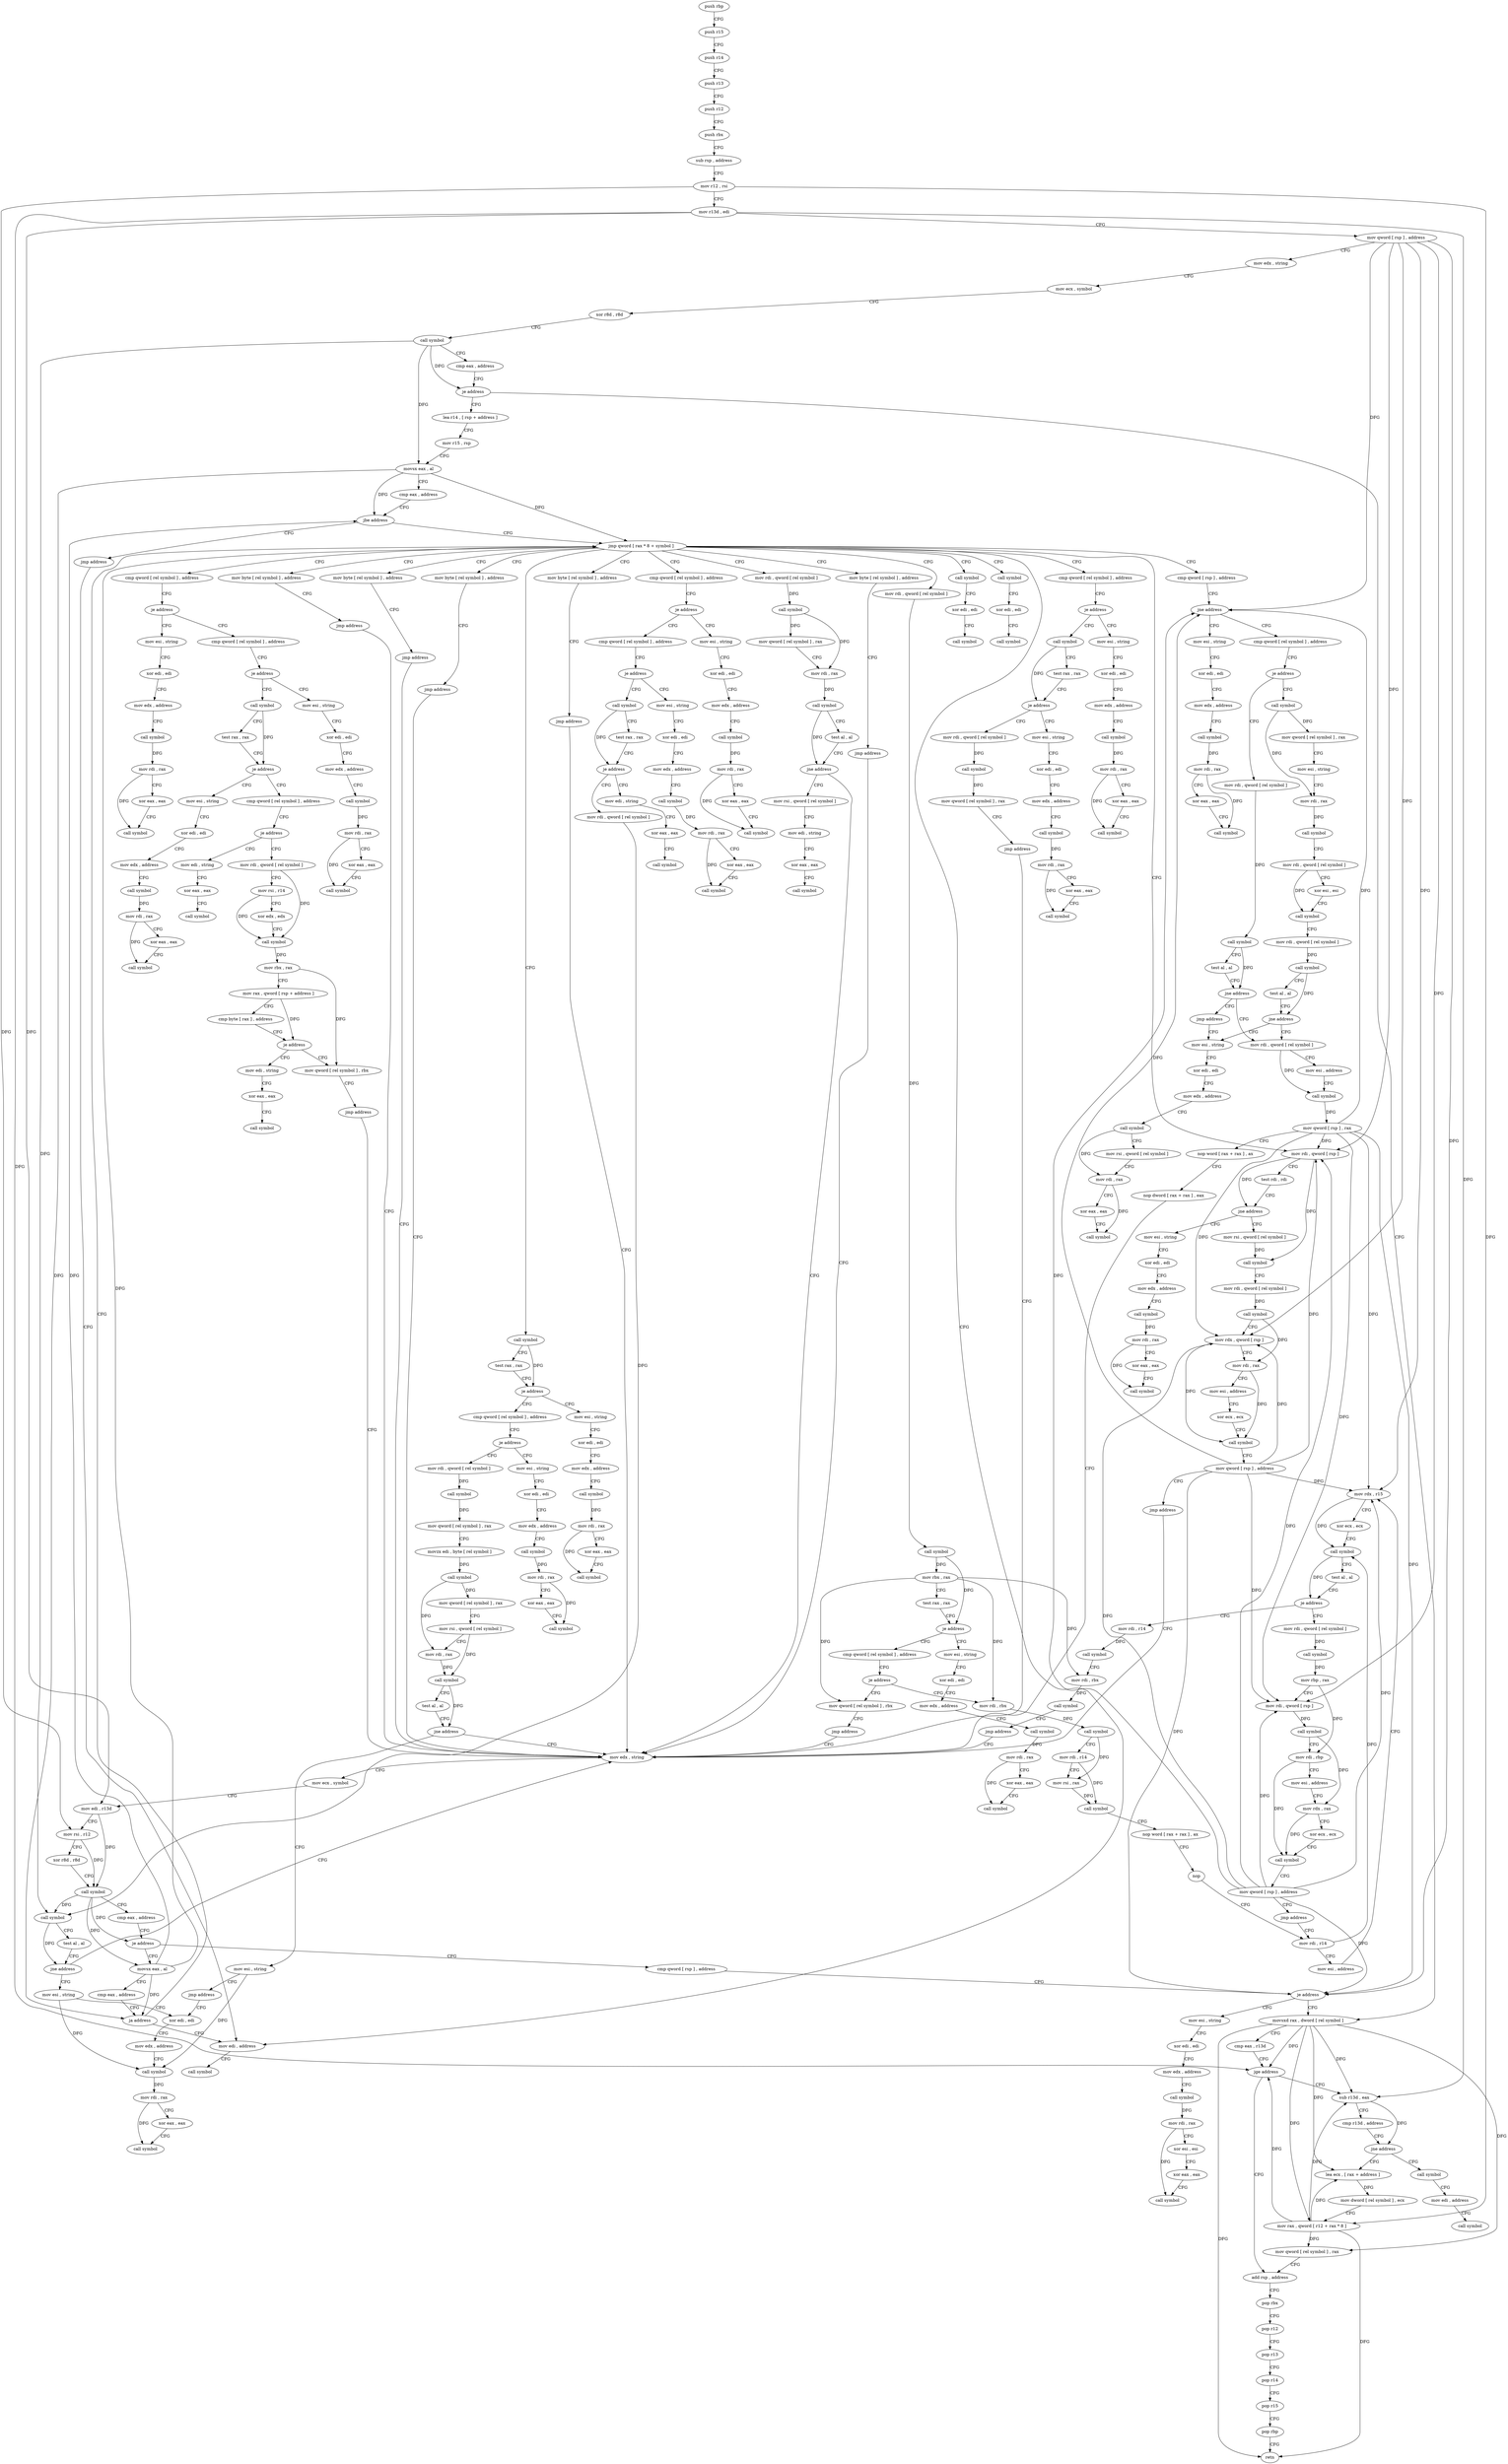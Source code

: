 digraph "func" {
"4215200" [label = "push rbp" ]
"4215201" [label = "push r15" ]
"4215203" [label = "push r14" ]
"4215205" [label = "push r13" ]
"4215207" [label = "push r12" ]
"4215209" [label = "push rbx" ]
"4215210" [label = "sub rsp , address" ]
"4215214" [label = "mov r12 , rsi" ]
"4215217" [label = "mov r13d , edi" ]
"4215220" [label = "mov qword [ rsp ] , address" ]
"4215228" [label = "mov edx , string" ]
"4215233" [label = "mov ecx , symbol" ]
"4215238" [label = "xor r8d , r8d" ]
"4215241" [label = "call symbol" ]
"4215246" [label = "cmp eax , address" ]
"4215249" [label = "je address" ]
"4216551" [label = "movsxd rax , dword [ rel symbol ]" ]
"4215255" [label = "lea r14 , [ rsp + address ]" ]
"4216558" [label = "cmp eax , r13d" ]
"4216561" [label = "jge address" ]
"4216592" [label = "add rsp , address" ]
"4216563" [label = "sub r13d , eax" ]
"4215260" [label = "mov r15 , rsp" ]
"4215263" [label = "movsx eax , al" ]
"4215266" [label = "cmp eax , address" ]
"4215269" [label = "jbe address" ]
"4215357" [label = "jmp qword [ rax * 8 + symbol ]" ]
"4215271" [label = "jmp address" ]
"4216596" [label = "pop rbx" ]
"4216597" [label = "pop r12" ]
"4216599" [label = "pop r13" ]
"4216601" [label = "pop r14" ]
"4216603" [label = "pop r15" ]
"4216605" [label = "pop rbp" ]
"4216606" [label = "retn" ]
"4216566" [label = "cmp r13d , address" ]
"4216570" [label = "jne address" ]
"4216678" [label = "call symbol" ]
"4216572" [label = "lea ecx , [ rax + address ]" ]
"4215364" [label = "mov rdi , qword [ rel symbol ]" ]
"4215416" [label = "cmp qword [ rsp ] , address" ]
"4215466" [label = "call symbol" ]
"4215608" [label = "cmp qword [ rel symbol ] , address" ]
"4215756" [label = "mov rdi , qword [ rel symbol ]" ]
"4215902" [label = "cmp qword [ rel symbol ] , address" ]
"4216000" [label = "mov byte [ rel symbol ] , address" ]
"4216012" [label = "cmp qword [ rel symbol ] , address" ]
"4216199" [label = "mov rdi , qword [ rsp ]" ]
"4216316" [label = "mov byte [ rel symbol ] , address" ]
"4216328" [label = "mov byte [ rel symbol ] , address" ]
"4216340" [label = "mov byte [ rel symbol ] , address" ]
"4216352" [label = "mov byte [ rel symbol ] , address" ]
"4216607" [label = "mov edi , address" ]
"4216617" [label = "call symbol" ]
"4216629" [label = "call symbol" ]
"4216683" [label = "mov edi , address" ]
"4216688" [label = "call symbol" ]
"4216575" [label = "mov dword [ rel symbol ] , ecx" ]
"4216581" [label = "mov rax , qword [ r12 + rax * 8 ]" ]
"4216585" [label = "mov qword [ rel symbol ] , rax" ]
"4215371" [label = "call symbol" ]
"4215376" [label = "mov qword [ rel symbol ] , rax" ]
"4215383" [label = "mov rdi , rax" ]
"4215386" [label = "call symbol" ]
"4215391" [label = "test al , al" ]
"4215393" [label = "jne address" ]
"4215312" [label = "mov edx , string" ]
"4215395" [label = "mov rsi , qword [ rel symbol ]" ]
"4215421" [label = "jne address" ]
"4216641" [label = "mov esi , string" ]
"4215427" [label = "cmp qword [ rel symbol ] , address" ]
"4215471" [label = "test rax , rax" ]
"4215474" [label = "je address" ]
"4215503" [label = "cmp qword [ rel symbol ] , address" ]
"4215476" [label = "mov esi , string" ]
"4215616" [label = "je address" ]
"4215645" [label = "cmp qword [ rel symbol ] , address" ]
"4215618" [label = "mov esi , string" ]
"4215763" [label = "call symbol" ]
"4215768" [label = "mov rbx , rax" ]
"4215771" [label = "test rax , rax" ]
"4215774" [label = "je address" ]
"4216462" [label = "mov esi , string" ]
"4215780" [label = "cmp qword [ rel symbol ] , address" ]
"4215910" [label = "je address" ]
"4215939" [label = "call symbol" ]
"4215912" [label = "mov esi , string" ]
"4216007" [label = "jmp address" ]
"4216020" [label = "je address" ]
"4216049" [label = "cmp qword [ rel symbol ] , address" ]
"4216022" [label = "mov esi , string" ]
"4216203" [label = "test rdi , rdi" ]
"4216206" [label = "jne address" ]
"4216239" [label = "mov rsi , qword [ rel symbol ]" ]
"4216208" [label = "mov esi , string" ]
"4216323" [label = "jmp address" ]
"4216335" [label = "jmp address" ]
"4216347" [label = "jmp address" ]
"4216359" [label = "jmp address" ]
"4216612" [label = "call symbol" ]
"4216622" [label = "xor edi , edi" ]
"4216624" [label = "call symbol" ]
"4216634" [label = "xor edi , edi" ]
"4216636" [label = "call symbol" ]
"4215317" [label = "mov ecx , symbol" ]
"4215322" [label = "mov edi , r13d" ]
"4215325" [label = "mov rsi , r12" ]
"4215328" [label = "xor r8d , r8d" ]
"4215331" [label = "call symbol" ]
"4215336" [label = "cmp eax , address" ]
"4215339" [label = "je address" ]
"4216515" [label = "cmp qword [ rsp ] , address" ]
"4215345" [label = "movsx eax , al" ]
"4215402" [label = "mov edi , string" ]
"4215407" [label = "xor eax , eax" ]
"4215409" [label = "call symbol" ]
"4216646" [label = "xor edi , edi" ]
"4216648" [label = "mov edx , address" ]
"4216653" [label = "call symbol" ]
"4216658" [label = "mov rdi , rax" ]
"4216661" [label = "xor eax , eax" ]
"4216663" [label = "call symbol" ]
"4215435" [label = "je address" ]
"4216364" [label = "call symbol" ]
"4215441" [label = "mov rdi , qword [ rel symbol ]" ]
"4215511" [label = "je address" ]
"4215540" [label = "mov rdi , qword [ rel symbol ]" ]
"4215513" [label = "mov esi , string" ]
"4215481" [label = "xor edi , edi" ]
"4215483" [label = "mov edx , address" ]
"4215488" [label = "call symbol" ]
"4215493" [label = "mov rdi , rax" ]
"4215496" [label = "xor eax , eax" ]
"4215498" [label = "call symbol" ]
"4215653" [label = "je address" ]
"4215682" [label = "call symbol" ]
"4215655" [label = "mov esi , string" ]
"4215623" [label = "xor edi , edi" ]
"4215625" [label = "mov edx , address" ]
"4215630" [label = "call symbol" ]
"4215635" [label = "mov rdi , rax" ]
"4215638" [label = "xor eax , eax" ]
"4215640" [label = "call symbol" ]
"4216467" [label = "xor edi , edi" ]
"4216469" [label = "mov edx , address" ]
"4216474" [label = "call symbol" ]
"4216479" [label = "mov rdi , rax" ]
"4216482" [label = "xor eax , eax" ]
"4216484" [label = "call symbol" ]
"4215788" [label = "je address" ]
"4216503" [label = "mov qword [ rel symbol ] , rbx" ]
"4215794" [label = "mov rdi , rbx" ]
"4215944" [label = "test rax , rax" ]
"4215947" [label = "je address" ]
"4215976" [label = "mov rdi , qword [ rel symbol ]" ]
"4215949" [label = "mov esi , string" ]
"4215917" [label = "xor edi , edi" ]
"4215919" [label = "mov edx , address" ]
"4215924" [label = "call symbol" ]
"4215929" [label = "mov rdi , rax" ]
"4215932" [label = "xor eax , eax" ]
"4215934" [label = "call symbol" ]
"4216057" [label = "je address" ]
"4216086" [label = "call symbol" ]
"4216059" [label = "mov esi , string" ]
"4216027" [label = "xor edi , edi" ]
"4216029" [label = "mov edx , address" ]
"4216034" [label = "call symbol" ]
"4216039" [label = "mov rdi , rax" ]
"4216042" [label = "xor eax , eax" ]
"4216044" [label = "call symbol" ]
"4216246" [label = "call symbol" ]
"4216251" [label = "mov rdi , qword [ rel symbol ]" ]
"4216258" [label = "call symbol" ]
"4216263" [label = "mov rdx , qword [ rsp ]" ]
"4216267" [label = "mov rdi , rax" ]
"4216270" [label = "mov esi , address" ]
"4216275" [label = "xor ecx , ecx" ]
"4216277" [label = "call symbol" ]
"4216282" [label = "mov qword [ rsp ] , address" ]
"4216290" [label = "jmp address" ]
"4216213" [label = "xor edi , edi" ]
"4216215" [label = "mov edx , address" ]
"4216220" [label = "call symbol" ]
"4216225" [label = "mov rdi , rax" ]
"4216228" [label = "xor eax , eax" ]
"4216230" [label = "call symbol" ]
"4216520" [label = "je address" ]
"4216522" [label = "mov esi , string" ]
"4215348" [label = "cmp eax , address" ]
"4215351" [label = "ja address" ]
"4216369" [label = "mov qword [ rel symbol ] , rax" ]
"4216376" [label = "mov esi , string" ]
"4216381" [label = "mov rdi , rax" ]
"4216384" [label = "call symbol" ]
"4216389" [label = "mov rdi , qword [ rel symbol ]" ]
"4216396" [label = "xor esi , esi" ]
"4216398" [label = "call symbol" ]
"4216403" [label = "mov rdi , qword [ rel symbol ]" ]
"4216410" [label = "call symbol" ]
"4216415" [label = "test al , al" ]
"4216417" [label = "jne address" ]
"4215276" [label = "mov rdi , qword [ rel symbol ]" ]
"4216423" [label = "mov esi , string" ]
"4215448" [label = "call symbol" ]
"4215453" [label = "test al , al" ]
"4215455" [label = "jne address" ]
"4215461" [label = "jmp address" ]
"4215547" [label = "call symbol" ]
"4215552" [label = "mov qword [ rel symbol ] , rax" ]
"4215559" [label = "movzx edi , byte [ rel symbol ]" ]
"4215566" [label = "call symbol" ]
"4215571" [label = "mov qword [ rel symbol ] , rax" ]
"4215578" [label = "mov rsi , qword [ rel symbol ]" ]
"4215585" [label = "mov rdi , rax" ]
"4215588" [label = "call symbol" ]
"4215593" [label = "test al , al" ]
"4215595" [label = "jne address" ]
"4215601" [label = "mov esi , string" ]
"4215518" [label = "xor edi , edi" ]
"4215520" [label = "mov edx , address" ]
"4215525" [label = "call symbol" ]
"4215530" [label = "mov rdi , rax" ]
"4215533" [label = "xor eax , eax" ]
"4215535" [label = "call symbol" ]
"4215687" [label = "test rax , rax" ]
"4215690" [label = "je address" ]
"4215704" [label = "mov rdi , qword [ rel symbol ]" ]
"4215692" [label = "mov edi , string" ]
"4215660" [label = "xor edi , edi" ]
"4215662" [label = "mov edx , address" ]
"4215667" [label = "call symbol" ]
"4215672" [label = "mov rdi , rax" ]
"4215675" [label = "xor eax , eax" ]
"4215677" [label = "call symbol" ]
"4216510" [label = "jmp address" ]
"4215797" [label = "call symbol" ]
"4215802" [label = "mov rdi , r14" ]
"4215805" [label = "mov rsi , rax" ]
"4215808" [label = "call symbol" ]
"4215813" [label = "nop word [ rax + rax ] , ax" ]
"4215823" [label = "nop" ]
"4215824" [label = "mov rdi , r14" ]
"4215983" [label = "call symbol" ]
"4215988" [label = "mov qword [ rel symbol ] , rax" ]
"4215995" [label = "jmp address" ]
"4215954" [label = "xor edi , edi" ]
"4215956" [label = "mov edx , address" ]
"4215961" [label = "call symbol" ]
"4215966" [label = "mov rdi , rax" ]
"4215969" [label = "xor eax , eax" ]
"4215971" [label = "call symbol" ]
"4216091" [label = "test rax , rax" ]
"4216094" [label = "je address" ]
"4216123" [label = "cmp qword [ rel symbol ] , address" ]
"4216096" [label = "mov esi , string" ]
"4216064" [label = "xor edi , edi" ]
"4216066" [label = "mov edx , address" ]
"4216071" [label = "call symbol" ]
"4216076" [label = "mov rdi , rax" ]
"4216079" [label = "xor eax , eax" ]
"4216081" [label = "call symbol" ]
"4216527" [label = "xor edi , edi" ]
"4216529" [label = "mov edx , address" ]
"4216534" [label = "call symbol" ]
"4216539" [label = "mov rdi , rax" ]
"4216542" [label = "xor esi , esi" ]
"4216544" [label = "xor eax , eax" ]
"4216546" [label = "call symbol" ]
"4215283" [label = "mov esi , address" ]
"4215288" [label = "call symbol" ]
"4215293" [label = "mov qword [ rsp ] , rax" ]
"4215297" [label = "nop word [ rax + rax ] , ax" ]
"4215307" [label = "nop dword [ rax + rax ] , eax" ]
"4216428" [label = "xor edi , edi" ]
"4216430" [label = "mov edx , address" ]
"4216435" [label = "call symbol" ]
"4216440" [label = "mov rsi , qword [ rel symbol ]" ]
"4216447" [label = "mov rdi , rax" ]
"4216450" [label = "xor eax , eax" ]
"4216452" [label = "call symbol" ]
"4215606" [label = "jmp address" ]
"4215729" [label = "xor edi , edi" ]
"4215711" [label = "call symbol" ]
"4215716" [label = "test al , al" ]
"4215718" [label = "jne address" ]
"4215724" [label = "mov esi , string" ]
"4215697" [label = "xor eax , eax" ]
"4215699" [label = "call symbol" ]
"4216295" [label = "mov rdi , r14" ]
"4216298" [label = "call symbol" ]
"4216303" [label = "mov rdi , rbx" ]
"4216306" [label = "call symbol" ]
"4216311" [label = "jmp address" ]
"4215850" [label = "mov rdi , qword [ rel symbol ]" ]
"4215857" [label = "call symbol" ]
"4215862" [label = "mov rbp , rax" ]
"4215865" [label = "mov rdi , qword [ rsp ]" ]
"4215869" [label = "call symbol" ]
"4215874" [label = "mov rdi , rbp" ]
"4215877" [label = "mov esi , address" ]
"4215882" [label = "mov rdx , rax" ]
"4215885" [label = "xor ecx , ecx" ]
"4215887" [label = "call symbol" ]
"4215892" [label = "mov qword [ rsp ] , address" ]
"4215900" [label = "jmp address" ]
"4216131" [label = "je address" ]
"4216145" [label = "mov rdi , qword [ rel symbol ]" ]
"4216133" [label = "mov edi , string" ]
"4216101" [label = "xor edi , edi" ]
"4216103" [label = "mov edx , address" ]
"4216108" [label = "call symbol" ]
"4216113" [label = "mov rdi , rax" ]
"4216116" [label = "xor eax , eax" ]
"4216118" [label = "call symbol" ]
"4215731" [label = "mov edx , address" ]
"4215736" [label = "call symbol" ]
"4215741" [label = "mov rdi , rax" ]
"4215744" [label = "xor eax , eax" ]
"4215746" [label = "call symbol" ]
"4215827" [label = "mov esi , address" ]
"4215832" [label = "mov rdx , r15" ]
"4215835" [label = "xor ecx , ecx" ]
"4215837" [label = "call symbol" ]
"4215842" [label = "test al , al" ]
"4215844" [label = "je address" ]
"4216152" [label = "mov rsi , r14" ]
"4216155" [label = "xor edx , edx" ]
"4216157" [label = "call symbol" ]
"4216162" [label = "mov rbx , rax" ]
"4216165" [label = "mov rax , qword [ rsp + address ]" ]
"4216170" [label = "cmp byte [ rax ] , address" ]
"4216173" [label = "je address" ]
"4216187" [label = "mov qword [ rel symbol ] , rbx" ]
"4216175" [label = "mov edi , string" ]
"4216138" [label = "xor eax , eax" ]
"4216140" [label = "call symbol" ]
"4216194" [label = "jmp address" ]
"4216180" [label = "xor eax , eax" ]
"4216182" [label = "call symbol" ]
"4215200" -> "4215201" [ label = "CFG" ]
"4215201" -> "4215203" [ label = "CFG" ]
"4215203" -> "4215205" [ label = "CFG" ]
"4215205" -> "4215207" [ label = "CFG" ]
"4215207" -> "4215209" [ label = "CFG" ]
"4215209" -> "4215210" [ label = "CFG" ]
"4215210" -> "4215214" [ label = "CFG" ]
"4215214" -> "4215217" [ label = "CFG" ]
"4215214" -> "4216581" [ label = "DFG" ]
"4215214" -> "4215325" [ label = "DFG" ]
"4215217" -> "4215220" [ label = "CFG" ]
"4215217" -> "4216561" [ label = "DFG" ]
"4215217" -> "4216563" [ label = "DFG" ]
"4215217" -> "4215322" [ label = "DFG" ]
"4215220" -> "4215228" [ label = "CFG" ]
"4215220" -> "4215421" [ label = "DFG" ]
"4215220" -> "4216199" [ label = "DFG" ]
"4215220" -> "4216263" [ label = "DFG" ]
"4215220" -> "4216520" [ label = "DFG" ]
"4215220" -> "4215865" [ label = "DFG" ]
"4215220" -> "4215832" [ label = "DFG" ]
"4215228" -> "4215233" [ label = "CFG" ]
"4215233" -> "4215238" [ label = "CFG" ]
"4215238" -> "4215241" [ label = "CFG" ]
"4215241" -> "4215246" [ label = "CFG" ]
"4215241" -> "4215249" [ label = "DFG" ]
"4215241" -> "4215263" [ label = "DFG" ]
"4215241" -> "4215711" [ label = "DFG" ]
"4215246" -> "4215249" [ label = "CFG" ]
"4215249" -> "4216551" [ label = "CFG" ]
"4215249" -> "4215255" [ label = "CFG" ]
"4216551" -> "4216558" [ label = "CFG" ]
"4216551" -> "4216561" [ label = "DFG" ]
"4216551" -> "4216606" [ label = "DFG" ]
"4216551" -> "4216563" [ label = "DFG" ]
"4216551" -> "4216572" [ label = "DFG" ]
"4216551" -> "4216581" [ label = "DFG" ]
"4216551" -> "4216585" [ label = "DFG" ]
"4215255" -> "4215260" [ label = "CFG" ]
"4216558" -> "4216561" [ label = "CFG" ]
"4216561" -> "4216592" [ label = "CFG" ]
"4216561" -> "4216563" [ label = "CFG" ]
"4216592" -> "4216596" [ label = "CFG" ]
"4216563" -> "4216566" [ label = "CFG" ]
"4216563" -> "4216570" [ label = "DFG" ]
"4215260" -> "4215263" [ label = "CFG" ]
"4215263" -> "4215266" [ label = "CFG" ]
"4215263" -> "4215269" [ label = "DFG" ]
"4215263" -> "4215357" [ label = "DFG" ]
"4215263" -> "4215351" [ label = "DFG" ]
"4215266" -> "4215269" [ label = "CFG" ]
"4215269" -> "4215357" [ label = "CFG" ]
"4215269" -> "4215271" [ label = "CFG" ]
"4215357" -> "4215364" [ label = "CFG" ]
"4215357" -> "4215416" [ label = "CFG" ]
"4215357" -> "4215466" [ label = "CFG" ]
"4215357" -> "4215608" [ label = "CFG" ]
"4215357" -> "4215756" [ label = "CFG" ]
"4215357" -> "4215902" [ label = "CFG" ]
"4215357" -> "4216000" [ label = "CFG" ]
"4215357" -> "4216012" [ label = "CFG" ]
"4215357" -> "4216199" [ label = "CFG" ]
"4215357" -> "4216316" [ label = "CFG" ]
"4215357" -> "4216328" [ label = "CFG" ]
"4215357" -> "4216340" [ label = "CFG" ]
"4215357" -> "4216352" [ label = "CFG" ]
"4215357" -> "4216607" [ label = "CFG" ]
"4215357" -> "4216617" [ label = "CFG" ]
"4215357" -> "4216629" [ label = "CFG" ]
"4215271" -> "4216607" [ label = "CFG" ]
"4216596" -> "4216597" [ label = "CFG" ]
"4216597" -> "4216599" [ label = "CFG" ]
"4216599" -> "4216601" [ label = "CFG" ]
"4216601" -> "4216603" [ label = "CFG" ]
"4216603" -> "4216605" [ label = "CFG" ]
"4216605" -> "4216606" [ label = "CFG" ]
"4216566" -> "4216570" [ label = "CFG" ]
"4216570" -> "4216678" [ label = "CFG" ]
"4216570" -> "4216572" [ label = "CFG" ]
"4216678" -> "4216683" [ label = "CFG" ]
"4216572" -> "4216575" [ label = "DFG" ]
"4215364" -> "4215371" [ label = "DFG" ]
"4215416" -> "4215421" [ label = "CFG" ]
"4215466" -> "4215471" [ label = "CFG" ]
"4215466" -> "4215474" [ label = "DFG" ]
"4215608" -> "4215616" [ label = "CFG" ]
"4215756" -> "4215763" [ label = "DFG" ]
"4215902" -> "4215910" [ label = "CFG" ]
"4216000" -> "4216007" [ label = "CFG" ]
"4216012" -> "4216020" [ label = "CFG" ]
"4216199" -> "4216203" [ label = "CFG" ]
"4216199" -> "4216206" [ label = "DFG" ]
"4216199" -> "4216246" [ label = "DFG" ]
"4216316" -> "4216323" [ label = "CFG" ]
"4216328" -> "4216335" [ label = "CFG" ]
"4216340" -> "4216347" [ label = "CFG" ]
"4216352" -> "4216359" [ label = "CFG" ]
"4216607" -> "4216612" [ label = "CFG" ]
"4216617" -> "4216622" [ label = "CFG" ]
"4216629" -> "4216634" [ label = "CFG" ]
"4216683" -> "4216688" [ label = "CFG" ]
"4216575" -> "4216581" [ label = "CFG" ]
"4216581" -> "4216585" [ label = "DFG" ]
"4216581" -> "4216563" [ label = "DFG" ]
"4216581" -> "4216572" [ label = "DFG" ]
"4216581" -> "4216561" [ label = "DFG" ]
"4216581" -> "4216606" [ label = "DFG" ]
"4216585" -> "4216592" [ label = "CFG" ]
"4215371" -> "4215376" [ label = "DFG" ]
"4215371" -> "4215383" [ label = "DFG" ]
"4215376" -> "4215383" [ label = "CFG" ]
"4215383" -> "4215386" [ label = "DFG" ]
"4215386" -> "4215391" [ label = "CFG" ]
"4215386" -> "4215393" [ label = "DFG" ]
"4215391" -> "4215393" [ label = "CFG" ]
"4215393" -> "4215312" [ label = "CFG" ]
"4215393" -> "4215395" [ label = "CFG" ]
"4215312" -> "4215317" [ label = "CFG" ]
"4215395" -> "4215402" [ label = "CFG" ]
"4215421" -> "4216641" [ label = "CFG" ]
"4215421" -> "4215427" [ label = "CFG" ]
"4216641" -> "4216646" [ label = "CFG" ]
"4215427" -> "4215435" [ label = "CFG" ]
"4215471" -> "4215474" [ label = "CFG" ]
"4215474" -> "4215503" [ label = "CFG" ]
"4215474" -> "4215476" [ label = "CFG" ]
"4215503" -> "4215511" [ label = "CFG" ]
"4215476" -> "4215481" [ label = "CFG" ]
"4215616" -> "4215645" [ label = "CFG" ]
"4215616" -> "4215618" [ label = "CFG" ]
"4215645" -> "4215653" [ label = "CFG" ]
"4215618" -> "4215623" [ label = "CFG" ]
"4215763" -> "4215768" [ label = "DFG" ]
"4215763" -> "4215774" [ label = "DFG" ]
"4215768" -> "4215771" [ label = "CFG" ]
"4215768" -> "4216503" [ label = "DFG" ]
"4215768" -> "4215794" [ label = "DFG" ]
"4215768" -> "4216303" [ label = "DFG" ]
"4215771" -> "4215774" [ label = "CFG" ]
"4215774" -> "4216462" [ label = "CFG" ]
"4215774" -> "4215780" [ label = "CFG" ]
"4216462" -> "4216467" [ label = "CFG" ]
"4215780" -> "4215788" [ label = "CFG" ]
"4215910" -> "4215939" [ label = "CFG" ]
"4215910" -> "4215912" [ label = "CFG" ]
"4215939" -> "4215944" [ label = "CFG" ]
"4215939" -> "4215947" [ label = "DFG" ]
"4215912" -> "4215917" [ label = "CFG" ]
"4216007" -> "4215312" [ label = "CFG" ]
"4216020" -> "4216049" [ label = "CFG" ]
"4216020" -> "4216022" [ label = "CFG" ]
"4216049" -> "4216057" [ label = "CFG" ]
"4216022" -> "4216027" [ label = "CFG" ]
"4216203" -> "4216206" [ label = "CFG" ]
"4216206" -> "4216239" [ label = "CFG" ]
"4216206" -> "4216208" [ label = "CFG" ]
"4216239" -> "4216246" [ label = "DFG" ]
"4216208" -> "4216213" [ label = "CFG" ]
"4216323" -> "4215312" [ label = "CFG" ]
"4216335" -> "4215312" [ label = "CFG" ]
"4216347" -> "4215312" [ label = "CFG" ]
"4216359" -> "4215312" [ label = "CFG" ]
"4216622" -> "4216624" [ label = "CFG" ]
"4216634" -> "4216636" [ label = "CFG" ]
"4215317" -> "4215322" [ label = "CFG" ]
"4215322" -> "4215325" [ label = "CFG" ]
"4215322" -> "4215331" [ label = "DFG" ]
"4215325" -> "4215328" [ label = "CFG" ]
"4215325" -> "4215331" [ label = "DFG" ]
"4215328" -> "4215331" [ label = "CFG" ]
"4215331" -> "4215336" [ label = "CFG" ]
"4215331" -> "4215339" [ label = "DFG" ]
"4215331" -> "4215345" [ label = "DFG" ]
"4215331" -> "4215711" [ label = "DFG" ]
"4215336" -> "4215339" [ label = "CFG" ]
"4215339" -> "4216515" [ label = "CFG" ]
"4215339" -> "4215345" [ label = "CFG" ]
"4216515" -> "4216520" [ label = "CFG" ]
"4215345" -> "4215348" [ label = "CFG" ]
"4215345" -> "4215269" [ label = "DFG" ]
"4215345" -> "4215357" [ label = "DFG" ]
"4215345" -> "4215351" [ label = "DFG" ]
"4215402" -> "4215407" [ label = "CFG" ]
"4215407" -> "4215409" [ label = "CFG" ]
"4216646" -> "4216648" [ label = "CFG" ]
"4216648" -> "4216653" [ label = "CFG" ]
"4216653" -> "4216658" [ label = "DFG" ]
"4216658" -> "4216661" [ label = "CFG" ]
"4216658" -> "4216663" [ label = "DFG" ]
"4216661" -> "4216663" [ label = "CFG" ]
"4215435" -> "4216364" [ label = "CFG" ]
"4215435" -> "4215441" [ label = "CFG" ]
"4216364" -> "4216369" [ label = "DFG" ]
"4216364" -> "4216381" [ label = "DFG" ]
"4215441" -> "4215448" [ label = "DFG" ]
"4215511" -> "4215540" [ label = "CFG" ]
"4215511" -> "4215513" [ label = "CFG" ]
"4215540" -> "4215547" [ label = "DFG" ]
"4215513" -> "4215518" [ label = "CFG" ]
"4215481" -> "4215483" [ label = "CFG" ]
"4215483" -> "4215488" [ label = "CFG" ]
"4215488" -> "4215493" [ label = "DFG" ]
"4215493" -> "4215496" [ label = "CFG" ]
"4215493" -> "4215498" [ label = "DFG" ]
"4215496" -> "4215498" [ label = "CFG" ]
"4215653" -> "4215682" [ label = "CFG" ]
"4215653" -> "4215655" [ label = "CFG" ]
"4215682" -> "4215687" [ label = "CFG" ]
"4215682" -> "4215690" [ label = "DFG" ]
"4215655" -> "4215660" [ label = "CFG" ]
"4215623" -> "4215625" [ label = "CFG" ]
"4215625" -> "4215630" [ label = "CFG" ]
"4215630" -> "4215635" [ label = "DFG" ]
"4215635" -> "4215638" [ label = "CFG" ]
"4215635" -> "4215640" [ label = "DFG" ]
"4215638" -> "4215640" [ label = "CFG" ]
"4216467" -> "4216469" [ label = "CFG" ]
"4216469" -> "4216474" [ label = "CFG" ]
"4216474" -> "4216479" [ label = "DFG" ]
"4216479" -> "4216482" [ label = "CFG" ]
"4216479" -> "4216484" [ label = "DFG" ]
"4216482" -> "4216484" [ label = "CFG" ]
"4215788" -> "4216503" [ label = "CFG" ]
"4215788" -> "4215794" [ label = "CFG" ]
"4216503" -> "4216510" [ label = "CFG" ]
"4215794" -> "4215797" [ label = "DFG" ]
"4215944" -> "4215947" [ label = "CFG" ]
"4215947" -> "4215976" [ label = "CFG" ]
"4215947" -> "4215949" [ label = "CFG" ]
"4215976" -> "4215983" [ label = "DFG" ]
"4215949" -> "4215954" [ label = "CFG" ]
"4215917" -> "4215919" [ label = "CFG" ]
"4215919" -> "4215924" [ label = "CFG" ]
"4215924" -> "4215929" [ label = "DFG" ]
"4215929" -> "4215932" [ label = "CFG" ]
"4215929" -> "4215934" [ label = "DFG" ]
"4215932" -> "4215934" [ label = "CFG" ]
"4216057" -> "4216086" [ label = "CFG" ]
"4216057" -> "4216059" [ label = "CFG" ]
"4216086" -> "4216091" [ label = "CFG" ]
"4216086" -> "4216094" [ label = "DFG" ]
"4216059" -> "4216064" [ label = "CFG" ]
"4216027" -> "4216029" [ label = "CFG" ]
"4216029" -> "4216034" [ label = "CFG" ]
"4216034" -> "4216039" [ label = "DFG" ]
"4216039" -> "4216042" [ label = "CFG" ]
"4216039" -> "4216044" [ label = "DFG" ]
"4216042" -> "4216044" [ label = "CFG" ]
"4216246" -> "4216251" [ label = "CFG" ]
"4216251" -> "4216258" [ label = "DFG" ]
"4216258" -> "4216263" [ label = "CFG" ]
"4216258" -> "4216267" [ label = "DFG" ]
"4216263" -> "4216267" [ label = "CFG" ]
"4216263" -> "4216277" [ label = "DFG" ]
"4216267" -> "4216270" [ label = "CFG" ]
"4216267" -> "4216277" [ label = "DFG" ]
"4216270" -> "4216275" [ label = "CFG" ]
"4216275" -> "4216277" [ label = "CFG" ]
"4216277" -> "4216282" [ label = "CFG" ]
"4216282" -> "4216290" [ label = "CFG" ]
"4216282" -> "4215421" [ label = "DFG" ]
"4216282" -> "4216199" [ label = "DFG" ]
"4216282" -> "4216263" [ label = "DFG" ]
"4216282" -> "4216520" [ label = "DFG" ]
"4216282" -> "4215865" [ label = "DFG" ]
"4216282" -> "4215832" [ label = "DFG" ]
"4216290" -> "4215312" [ label = "CFG" ]
"4216213" -> "4216215" [ label = "CFG" ]
"4216215" -> "4216220" [ label = "CFG" ]
"4216220" -> "4216225" [ label = "DFG" ]
"4216225" -> "4216228" [ label = "CFG" ]
"4216225" -> "4216230" [ label = "DFG" ]
"4216228" -> "4216230" [ label = "CFG" ]
"4216520" -> "4216551" [ label = "CFG" ]
"4216520" -> "4216522" [ label = "CFG" ]
"4216522" -> "4216527" [ label = "CFG" ]
"4215348" -> "4215351" [ label = "CFG" ]
"4215351" -> "4216607" [ label = "CFG" ]
"4215351" -> "4215357" [ label = "CFG" ]
"4216369" -> "4216376" [ label = "CFG" ]
"4216376" -> "4216381" [ label = "CFG" ]
"4216381" -> "4216384" [ label = "DFG" ]
"4216384" -> "4216389" [ label = "CFG" ]
"4216389" -> "4216396" [ label = "CFG" ]
"4216389" -> "4216398" [ label = "DFG" ]
"4216396" -> "4216398" [ label = "CFG" ]
"4216398" -> "4216403" [ label = "CFG" ]
"4216403" -> "4216410" [ label = "DFG" ]
"4216410" -> "4216415" [ label = "CFG" ]
"4216410" -> "4216417" [ label = "DFG" ]
"4216415" -> "4216417" [ label = "CFG" ]
"4216417" -> "4215276" [ label = "CFG" ]
"4216417" -> "4216423" [ label = "CFG" ]
"4215276" -> "4215283" [ label = "CFG" ]
"4215276" -> "4215288" [ label = "DFG" ]
"4216423" -> "4216428" [ label = "CFG" ]
"4215448" -> "4215453" [ label = "CFG" ]
"4215448" -> "4215455" [ label = "DFG" ]
"4215453" -> "4215455" [ label = "CFG" ]
"4215455" -> "4215276" [ label = "CFG" ]
"4215455" -> "4215461" [ label = "CFG" ]
"4215461" -> "4216423" [ label = "CFG" ]
"4215547" -> "4215552" [ label = "DFG" ]
"4215552" -> "4215559" [ label = "CFG" ]
"4215559" -> "4215566" [ label = "DFG" ]
"4215566" -> "4215571" [ label = "DFG" ]
"4215566" -> "4215585" [ label = "DFG" ]
"4215571" -> "4215578" [ label = "CFG" ]
"4215578" -> "4215585" [ label = "CFG" ]
"4215578" -> "4215588" [ label = "DFG" ]
"4215585" -> "4215588" [ label = "DFG" ]
"4215588" -> "4215593" [ label = "CFG" ]
"4215588" -> "4215595" [ label = "DFG" ]
"4215593" -> "4215595" [ label = "CFG" ]
"4215595" -> "4215312" [ label = "CFG" ]
"4215595" -> "4215601" [ label = "CFG" ]
"4215601" -> "4215606" [ label = "CFG" ]
"4215601" -> "4215736" [ label = "DFG" ]
"4215518" -> "4215520" [ label = "CFG" ]
"4215520" -> "4215525" [ label = "CFG" ]
"4215525" -> "4215530" [ label = "DFG" ]
"4215530" -> "4215533" [ label = "CFG" ]
"4215530" -> "4215535" [ label = "DFG" ]
"4215533" -> "4215535" [ label = "CFG" ]
"4215687" -> "4215690" [ label = "CFG" ]
"4215690" -> "4215704" [ label = "CFG" ]
"4215690" -> "4215692" [ label = "CFG" ]
"4215704" -> "4215711" [ label = "DFG" ]
"4215692" -> "4215697" [ label = "CFG" ]
"4215660" -> "4215662" [ label = "CFG" ]
"4215662" -> "4215667" [ label = "CFG" ]
"4215667" -> "4215672" [ label = "DFG" ]
"4215672" -> "4215675" [ label = "CFG" ]
"4215672" -> "4215677" [ label = "DFG" ]
"4215675" -> "4215677" [ label = "CFG" ]
"4216510" -> "4215312" [ label = "CFG" ]
"4215797" -> "4215802" [ label = "CFG" ]
"4215797" -> "4215805" [ label = "DFG" ]
"4215802" -> "4215805" [ label = "CFG" ]
"4215802" -> "4215808" [ label = "DFG" ]
"4215805" -> "4215808" [ label = "DFG" ]
"4215808" -> "4215813" [ label = "CFG" ]
"4215813" -> "4215823" [ label = "CFG" ]
"4215823" -> "4215824" [ label = "CFG" ]
"4215824" -> "4215827" [ label = "CFG" ]
"4215824" -> "4215837" [ label = "DFG" ]
"4215983" -> "4215988" [ label = "DFG" ]
"4215988" -> "4215995" [ label = "CFG" ]
"4215995" -> "4215312" [ label = "CFG" ]
"4215954" -> "4215956" [ label = "CFG" ]
"4215956" -> "4215961" [ label = "CFG" ]
"4215961" -> "4215966" [ label = "DFG" ]
"4215966" -> "4215969" [ label = "CFG" ]
"4215966" -> "4215971" [ label = "DFG" ]
"4215969" -> "4215971" [ label = "CFG" ]
"4216091" -> "4216094" [ label = "CFG" ]
"4216094" -> "4216123" [ label = "CFG" ]
"4216094" -> "4216096" [ label = "CFG" ]
"4216123" -> "4216131" [ label = "CFG" ]
"4216096" -> "4216101" [ label = "CFG" ]
"4216064" -> "4216066" [ label = "CFG" ]
"4216066" -> "4216071" [ label = "CFG" ]
"4216071" -> "4216076" [ label = "DFG" ]
"4216076" -> "4216079" [ label = "CFG" ]
"4216076" -> "4216081" [ label = "DFG" ]
"4216079" -> "4216081" [ label = "CFG" ]
"4216527" -> "4216529" [ label = "CFG" ]
"4216529" -> "4216534" [ label = "CFG" ]
"4216534" -> "4216539" [ label = "DFG" ]
"4216539" -> "4216542" [ label = "CFG" ]
"4216539" -> "4216546" [ label = "DFG" ]
"4216542" -> "4216544" [ label = "CFG" ]
"4216544" -> "4216546" [ label = "CFG" ]
"4215283" -> "4215288" [ label = "CFG" ]
"4215288" -> "4215293" [ label = "DFG" ]
"4215293" -> "4215297" [ label = "CFG" ]
"4215293" -> "4215421" [ label = "DFG" ]
"4215293" -> "4216199" [ label = "DFG" ]
"4215293" -> "4216263" [ label = "DFG" ]
"4215293" -> "4216520" [ label = "DFG" ]
"4215293" -> "4215865" [ label = "DFG" ]
"4215293" -> "4215832" [ label = "DFG" ]
"4215297" -> "4215307" [ label = "CFG" ]
"4215307" -> "4215312" [ label = "CFG" ]
"4216428" -> "4216430" [ label = "CFG" ]
"4216430" -> "4216435" [ label = "CFG" ]
"4216435" -> "4216440" [ label = "CFG" ]
"4216435" -> "4216447" [ label = "DFG" ]
"4216440" -> "4216447" [ label = "CFG" ]
"4216447" -> "4216450" [ label = "CFG" ]
"4216447" -> "4216452" [ label = "DFG" ]
"4216450" -> "4216452" [ label = "CFG" ]
"4215606" -> "4215729" [ label = "CFG" ]
"4215729" -> "4215731" [ label = "CFG" ]
"4215711" -> "4215716" [ label = "CFG" ]
"4215711" -> "4215718" [ label = "DFG" ]
"4215716" -> "4215718" [ label = "CFG" ]
"4215718" -> "4215312" [ label = "CFG" ]
"4215718" -> "4215724" [ label = "CFG" ]
"4215724" -> "4215729" [ label = "CFG" ]
"4215724" -> "4215736" [ label = "DFG" ]
"4215697" -> "4215699" [ label = "CFG" ]
"4216295" -> "4216298" [ label = "DFG" ]
"4216298" -> "4216303" [ label = "CFG" ]
"4216303" -> "4216306" [ label = "DFG" ]
"4216306" -> "4216311" [ label = "CFG" ]
"4216311" -> "4215312" [ label = "CFG" ]
"4215850" -> "4215857" [ label = "DFG" ]
"4215857" -> "4215862" [ label = "DFG" ]
"4215862" -> "4215865" [ label = "CFG" ]
"4215862" -> "4215874" [ label = "DFG" ]
"4215865" -> "4215869" [ label = "DFG" ]
"4215869" -> "4215874" [ label = "CFG" ]
"4215869" -> "4215882" [ label = "DFG" ]
"4215874" -> "4215877" [ label = "CFG" ]
"4215874" -> "4215887" [ label = "DFG" ]
"4215877" -> "4215882" [ label = "CFG" ]
"4215882" -> "4215885" [ label = "CFG" ]
"4215882" -> "4215887" [ label = "DFG" ]
"4215885" -> "4215887" [ label = "CFG" ]
"4215887" -> "4215892" [ label = "CFG" ]
"4215892" -> "4215900" [ label = "CFG" ]
"4215892" -> "4215421" [ label = "DFG" ]
"4215892" -> "4216199" [ label = "DFG" ]
"4215892" -> "4216263" [ label = "DFG" ]
"4215892" -> "4216520" [ label = "DFG" ]
"4215892" -> "4215832" [ label = "DFG" ]
"4215892" -> "4215865" [ label = "DFG" ]
"4215900" -> "4215824" [ label = "CFG" ]
"4216131" -> "4216145" [ label = "CFG" ]
"4216131" -> "4216133" [ label = "CFG" ]
"4216145" -> "4216152" [ label = "CFG" ]
"4216145" -> "4216157" [ label = "DFG" ]
"4216133" -> "4216138" [ label = "CFG" ]
"4216101" -> "4216103" [ label = "CFG" ]
"4216103" -> "4216108" [ label = "CFG" ]
"4216108" -> "4216113" [ label = "DFG" ]
"4216113" -> "4216116" [ label = "CFG" ]
"4216113" -> "4216118" [ label = "DFG" ]
"4216116" -> "4216118" [ label = "CFG" ]
"4215731" -> "4215736" [ label = "CFG" ]
"4215736" -> "4215741" [ label = "DFG" ]
"4215741" -> "4215744" [ label = "CFG" ]
"4215741" -> "4215746" [ label = "DFG" ]
"4215744" -> "4215746" [ label = "CFG" ]
"4215827" -> "4215832" [ label = "CFG" ]
"4215832" -> "4215835" [ label = "CFG" ]
"4215832" -> "4215837" [ label = "DFG" ]
"4215835" -> "4215837" [ label = "CFG" ]
"4215837" -> "4215842" [ label = "CFG" ]
"4215837" -> "4215844" [ label = "DFG" ]
"4215842" -> "4215844" [ label = "CFG" ]
"4215844" -> "4216295" [ label = "CFG" ]
"4215844" -> "4215850" [ label = "CFG" ]
"4216152" -> "4216155" [ label = "CFG" ]
"4216152" -> "4216157" [ label = "DFG" ]
"4216155" -> "4216157" [ label = "CFG" ]
"4216157" -> "4216162" [ label = "DFG" ]
"4216162" -> "4216165" [ label = "CFG" ]
"4216162" -> "4216187" [ label = "DFG" ]
"4216165" -> "4216170" [ label = "CFG" ]
"4216165" -> "4216173" [ label = "DFG" ]
"4216170" -> "4216173" [ label = "CFG" ]
"4216173" -> "4216187" [ label = "CFG" ]
"4216173" -> "4216175" [ label = "CFG" ]
"4216187" -> "4216194" [ label = "CFG" ]
"4216175" -> "4216180" [ label = "CFG" ]
"4216138" -> "4216140" [ label = "CFG" ]
"4216194" -> "4215312" [ label = "CFG" ]
"4216180" -> "4216182" [ label = "CFG" ]
}
